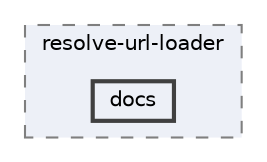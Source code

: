 digraph "pkiclassroomrescheduler/src/main/frontend/node_modules/resolve-url-loader/docs"
{
 // LATEX_PDF_SIZE
  bgcolor="transparent";
  edge [fontname=Helvetica,fontsize=10,labelfontname=Helvetica,labelfontsize=10];
  node [fontname=Helvetica,fontsize=10,shape=box,height=0.2,width=0.4];
  compound=true
  subgraph clusterdir_3f7feb0d9e6794e4074fa732308b4484 {
    graph [ bgcolor="#edf0f7", pencolor="grey50", label="resolve-url-loader", fontname=Helvetica,fontsize=10 style="filled,dashed", URL="dir_3f7feb0d9e6794e4074fa732308b4484.html",tooltip=""]
  dir_f2eb0ceff44753e136d8a31539b505f2 [label="docs", fillcolor="#edf0f7", color="grey25", style="filled,bold", URL="dir_f2eb0ceff44753e136d8a31539b505f2.html",tooltip=""];
  }
}
